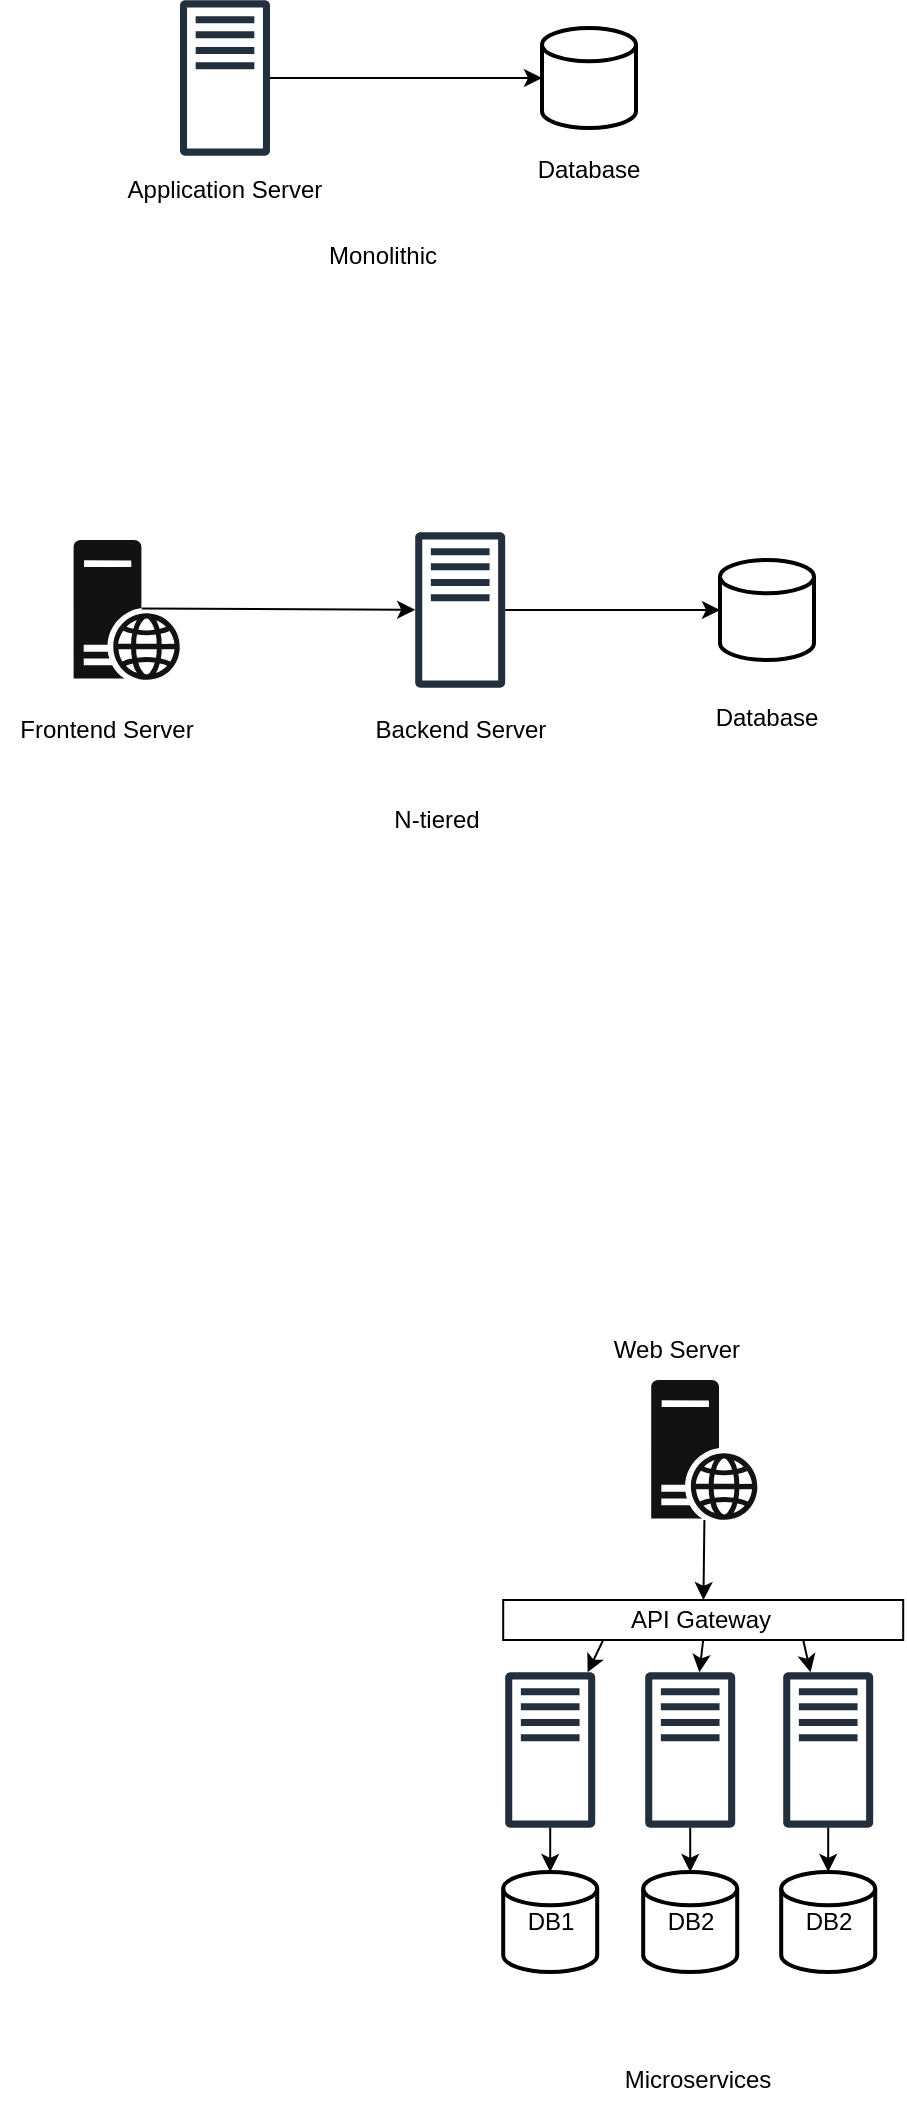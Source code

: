 <mxfile version="24.7.17">
  <diagram name="Page-1" id="Wep7OhLpCNztQQSD1lCc">
    <mxGraphModel dx="954" dy="581" grid="1" gridSize="10" guides="1" tooltips="1" connect="1" arrows="1" fold="1" page="1" pageScale="1" pageWidth="850" pageHeight="1100" math="0" shadow="0">
      <root>
        <mxCell id="0" />
        <mxCell id="1" parent="0" />
        <mxCell id="2NerEljYOd-J9alvKmSt-1" value="" style="sketch=0;outlineConnect=0;fontColor=#232F3E;gradientColor=none;fillColor=#232F3D;strokeColor=none;dashed=0;verticalLabelPosition=bottom;verticalAlign=top;align=center;html=1;fontSize=12;fontStyle=0;aspect=fixed;pointerEvents=1;shape=mxgraph.aws4.traditional_server;" parent="1" vertex="1">
          <mxGeometry x="140" y="170" width="45" height="78" as="geometry" />
        </mxCell>
        <mxCell id="2NerEljYOd-J9alvKmSt-2" value="" style="strokeWidth=2;html=1;shape=mxgraph.flowchart.database;whiteSpace=wrap;" parent="1" vertex="1">
          <mxGeometry x="321" y="184" width="47" height="50" as="geometry" />
        </mxCell>
        <mxCell id="2NerEljYOd-J9alvKmSt-3" value="" style="endArrow=classic;html=1;rounded=0;entryX=0;entryY=0.5;entryDx=0;entryDy=0;entryPerimeter=0;" parent="1" source="2NerEljYOd-J9alvKmSt-1" target="2NerEljYOd-J9alvKmSt-2" edge="1">
          <mxGeometry width="50" height="50" relative="1" as="geometry">
            <mxPoint x="400" y="280" as="sourcePoint" />
            <mxPoint x="450" y="230" as="targetPoint" />
          </mxGeometry>
        </mxCell>
        <mxCell id="2NerEljYOd-J9alvKmSt-4" value="Monolithic" style="text;html=1;align=center;verticalAlign=middle;whiteSpace=wrap;rounded=0;" parent="1" vertex="1">
          <mxGeometry x="200" y="278" width="83" height="40" as="geometry" />
        </mxCell>
        <mxCell id="2NerEljYOd-J9alvKmSt-5" value="" style="sketch=0;outlineConnect=0;fontColor=#232F3E;gradientColor=none;fillColor=#232F3D;strokeColor=none;dashed=0;verticalLabelPosition=bottom;verticalAlign=top;align=center;html=1;fontSize=12;fontStyle=0;aspect=fixed;pointerEvents=1;shape=mxgraph.aws4.traditional_server;" parent="1" vertex="1">
          <mxGeometry x="257.6" y="436" width="45" height="78" as="geometry" />
        </mxCell>
        <mxCell id="2NerEljYOd-J9alvKmSt-6" value="" style="strokeWidth=2;html=1;shape=mxgraph.flowchart.database;whiteSpace=wrap;" parent="1" vertex="1">
          <mxGeometry x="410" y="450" width="47" height="50" as="geometry" />
        </mxCell>
        <mxCell id="2NerEljYOd-J9alvKmSt-7" value="" style="endArrow=classic;html=1;rounded=0;entryX=0;entryY=0.5;entryDx=0;entryDy=0;entryPerimeter=0;" parent="1" source="2NerEljYOd-J9alvKmSt-5" target="2NerEljYOd-J9alvKmSt-6" edge="1">
          <mxGeometry width="50" height="50" relative="1" as="geometry">
            <mxPoint x="628" y="650" as="sourcePoint" />
            <mxPoint x="678" y="600" as="targetPoint" />
          </mxGeometry>
        </mxCell>
        <mxCell id="2NerEljYOd-J9alvKmSt-9" value="" style="sketch=0;aspect=fixed;pointerEvents=1;shadow=0;dashed=0;html=1;strokeColor=none;labelPosition=center;verticalLabelPosition=bottom;verticalAlign=top;align=center;fillColor=#121212;shape=mxgraph.mscae.enterprise.web_server" parent="1" vertex="1">
          <mxGeometry x="86.8" y="440" width="53.2" height="70" as="geometry" />
        </mxCell>
        <mxCell id="2NerEljYOd-J9alvKmSt-10" value="" style="endArrow=classic;html=1;rounded=0;exitX=0.64;exitY=0.49;exitDx=0;exitDy=0;exitPerimeter=0;" parent="1" source="2NerEljYOd-J9alvKmSt-9" target="2NerEljYOd-J9alvKmSt-5" edge="1">
          <mxGeometry width="50" height="50" relative="1" as="geometry">
            <mxPoint x="390" y="550" as="sourcePoint" />
            <mxPoint x="440" y="500" as="targetPoint" />
          </mxGeometry>
        </mxCell>
        <mxCell id="2NerEljYOd-J9alvKmSt-11" value="N-tiered" style="text;html=1;align=center;verticalAlign=middle;whiteSpace=wrap;rounded=0;" parent="1" vertex="1">
          <mxGeometry x="226.95" y="560" width="83" height="40" as="geometry" />
        </mxCell>
        <mxCell id="2NerEljYOd-J9alvKmSt-12" value="" style="sketch=0;outlineConnect=0;fontColor=#232F3E;gradientColor=none;fillColor=#232F3D;strokeColor=none;dashed=0;verticalLabelPosition=bottom;verticalAlign=top;align=center;html=1;fontSize=12;fontStyle=0;aspect=fixed;pointerEvents=1;shape=mxgraph.aws4.traditional_server;" parent="1" vertex="1">
          <mxGeometry x="372.6" y="1006" width="45" height="78" as="geometry" />
        </mxCell>
        <mxCell id="2NerEljYOd-J9alvKmSt-13" value="DB2" style="strokeWidth=2;html=1;shape=mxgraph.flowchart.database;whiteSpace=wrap;" parent="1" vertex="1">
          <mxGeometry x="371.6" y="1106" width="47" height="50" as="geometry" />
        </mxCell>
        <mxCell id="2NerEljYOd-J9alvKmSt-14" value="" style="endArrow=classic;html=1;rounded=0;entryX=0.5;entryY=0;entryDx=0;entryDy=0;entryPerimeter=0;" parent="1" source="2NerEljYOd-J9alvKmSt-12" target="2NerEljYOd-J9alvKmSt-13" edge="1">
          <mxGeometry width="50" height="50" relative="1" as="geometry">
            <mxPoint x="632.6" y="1090" as="sourcePoint" />
            <mxPoint x="682.6" y="1040" as="targetPoint" />
          </mxGeometry>
        </mxCell>
        <mxCell id="2NerEljYOd-J9alvKmSt-15" value="" style="sketch=0;aspect=fixed;pointerEvents=1;shadow=0;dashed=0;html=1;strokeColor=none;labelPosition=center;verticalLabelPosition=bottom;verticalAlign=top;align=center;fillColor=#121212;shape=mxgraph.mscae.enterprise.web_server" parent="1" vertex="1">
          <mxGeometry x="375.6" y="860" width="53.2" height="70" as="geometry" />
        </mxCell>
        <mxCell id="2NerEljYOd-J9alvKmSt-17" value="" style="sketch=0;outlineConnect=0;fontColor=#232F3E;gradientColor=none;fillColor=#232F3D;strokeColor=none;dashed=0;verticalLabelPosition=bottom;verticalAlign=top;align=center;html=1;fontSize=12;fontStyle=0;aspect=fixed;pointerEvents=1;shape=mxgraph.aws4.traditional_server;" parent="1" vertex="1">
          <mxGeometry x="441.6" y="1006" width="45" height="78" as="geometry" />
        </mxCell>
        <mxCell id="2NerEljYOd-J9alvKmSt-18" value="DB2" style="strokeWidth=2;html=1;shape=mxgraph.flowchart.database;whiteSpace=wrap;" parent="1" vertex="1">
          <mxGeometry x="440.6" y="1106" width="47" height="50" as="geometry" />
        </mxCell>
        <mxCell id="2NerEljYOd-J9alvKmSt-19" value="" style="endArrow=classic;html=1;rounded=0;entryX=0.5;entryY=0;entryDx=0;entryDy=0;entryPerimeter=0;" parent="1" source="2NerEljYOd-J9alvKmSt-17" target="2NerEljYOd-J9alvKmSt-18" edge="1">
          <mxGeometry width="50" height="50" relative="1" as="geometry">
            <mxPoint x="701.6" y="1090" as="sourcePoint" />
            <mxPoint x="751.6" y="1040" as="targetPoint" />
          </mxGeometry>
        </mxCell>
        <mxCell id="2NerEljYOd-J9alvKmSt-20" value="" style="sketch=0;outlineConnect=0;fontColor=#232F3E;gradientColor=none;fillColor=#232F3D;strokeColor=none;dashed=0;verticalLabelPosition=bottom;verticalAlign=top;align=center;html=1;fontSize=12;fontStyle=0;aspect=fixed;pointerEvents=1;shape=mxgraph.aws4.traditional_server;" parent="1" vertex="1">
          <mxGeometry x="302.6" y="1006" width="45" height="78" as="geometry" />
        </mxCell>
        <mxCell id="2NerEljYOd-J9alvKmSt-21" value="DB1" style="strokeWidth=2;html=1;shape=mxgraph.flowchart.database;whiteSpace=wrap;" parent="1" vertex="1">
          <mxGeometry x="301.6" y="1106" width="47" height="50" as="geometry" />
        </mxCell>
        <mxCell id="2NerEljYOd-J9alvKmSt-22" value="" style="endArrow=classic;html=1;rounded=0;entryX=0.5;entryY=0;entryDx=0;entryDy=0;entryPerimeter=0;" parent="1" source="2NerEljYOd-J9alvKmSt-20" target="2NerEljYOd-J9alvKmSt-21" edge="1">
          <mxGeometry width="50" height="50" relative="1" as="geometry">
            <mxPoint x="562.6" y="1090" as="sourcePoint" />
            <mxPoint x="612.6" y="1040" as="targetPoint" />
          </mxGeometry>
        </mxCell>
        <mxCell id="2NerEljYOd-J9alvKmSt-23" value="" style="rounded=0;whiteSpace=wrap;html=1;" parent="1" vertex="1">
          <mxGeometry x="301.6" y="970" width="200" height="20" as="geometry" />
        </mxCell>
        <mxCell id="2NerEljYOd-J9alvKmSt-24" value="" style="endArrow=classic;html=1;rounded=0;exitX=0.5;exitY=1;exitDx=0;exitDy=0;exitPerimeter=0;" parent="1" source="2NerEljYOd-J9alvKmSt-15" target="2NerEljYOd-J9alvKmSt-23" edge="1">
          <mxGeometry width="50" height="50" relative="1" as="geometry">
            <mxPoint x="321.6" y="940" as="sourcePoint" />
            <mxPoint x="191.6" y="980" as="targetPoint" />
          </mxGeometry>
        </mxCell>
        <mxCell id="2NerEljYOd-J9alvKmSt-25" value="" style="endArrow=classic;html=1;rounded=0;exitX=0.25;exitY=1;exitDx=0;exitDy=0;" parent="1" source="2NerEljYOd-J9alvKmSt-23" target="2NerEljYOd-J9alvKmSt-20" edge="1">
          <mxGeometry width="50" height="50" relative="1" as="geometry">
            <mxPoint x="141.6" y="1030" as="sourcePoint" />
            <mxPoint x="191.6" y="980" as="targetPoint" />
          </mxGeometry>
        </mxCell>
        <mxCell id="2NerEljYOd-J9alvKmSt-26" value="" style="endArrow=classic;html=1;rounded=0;exitX=0.5;exitY=1;exitDx=0;exitDy=0;" parent="1" source="2NerEljYOd-J9alvKmSt-23" target="2NerEljYOd-J9alvKmSt-12" edge="1">
          <mxGeometry width="50" height="50" relative="1" as="geometry">
            <mxPoint x="141.6" y="1030" as="sourcePoint" />
            <mxPoint x="191.6" y="980" as="targetPoint" />
          </mxGeometry>
        </mxCell>
        <mxCell id="2NerEljYOd-J9alvKmSt-27" value="" style="endArrow=classic;html=1;rounded=0;exitX=0.75;exitY=1;exitDx=0;exitDy=0;" parent="1" source="2NerEljYOd-J9alvKmSt-23" target="2NerEljYOd-J9alvKmSt-17" edge="1">
          <mxGeometry width="50" height="50" relative="1" as="geometry">
            <mxPoint x="141.6" y="1030" as="sourcePoint" />
            <mxPoint x="191.6" y="980" as="targetPoint" />
          </mxGeometry>
        </mxCell>
        <mxCell id="2NerEljYOd-J9alvKmSt-28" value="API Gateway" style="text;html=1;align=center;verticalAlign=middle;whiteSpace=wrap;rounded=0;" parent="1" vertex="1">
          <mxGeometry x="358.6" y="965" width="83" height="30" as="geometry" />
        </mxCell>
        <mxCell id="2NerEljYOd-J9alvKmSt-29" value="Application Server" style="text;html=1;align=center;verticalAlign=middle;whiteSpace=wrap;rounded=0;" parent="1" vertex="1">
          <mxGeometry x="109.25" y="250" width="106.5" height="30" as="geometry" />
        </mxCell>
        <mxCell id="2NerEljYOd-J9alvKmSt-30" value="Database" style="text;html=1;align=center;verticalAlign=middle;whiteSpace=wrap;rounded=0;" parent="1" vertex="1">
          <mxGeometry x="291.25" y="240" width="106.5" height="30" as="geometry" />
        </mxCell>
        <mxCell id="2NerEljYOd-J9alvKmSt-31" value="Database" style="text;html=1;align=center;verticalAlign=middle;whiteSpace=wrap;rounded=0;" parent="1" vertex="1">
          <mxGeometry x="380.1" y="514" width="106.5" height="30" as="geometry" />
        </mxCell>
        <mxCell id="2NerEljYOd-J9alvKmSt-32" value="Backend Server" style="text;html=1;align=center;verticalAlign=middle;whiteSpace=wrap;rounded=0;" parent="1" vertex="1">
          <mxGeometry x="226.95" y="520" width="106.5" height="30" as="geometry" />
        </mxCell>
        <mxCell id="2NerEljYOd-J9alvKmSt-33" value="Frontend Server" style="text;html=1;align=center;verticalAlign=middle;whiteSpace=wrap;rounded=0;" parent="1" vertex="1">
          <mxGeometry x="50" y="520" width="106.5" height="30" as="geometry" />
        </mxCell>
        <mxCell id="2NerEljYOd-J9alvKmSt-34" value="Web Server" style="text;html=1;align=center;verticalAlign=middle;whiteSpace=wrap;rounded=0;" parent="1" vertex="1">
          <mxGeometry x="335.1" y="830" width="106.5" height="30" as="geometry" />
        </mxCell>
        <mxCell id="2NerEljYOd-J9alvKmSt-35" value="Microservices" style="text;html=1;align=center;verticalAlign=middle;whiteSpace=wrap;rounded=0;" parent="1" vertex="1">
          <mxGeometry x="368.6" y="1195" width="60" height="30" as="geometry" />
        </mxCell>
      </root>
    </mxGraphModel>
  </diagram>
</mxfile>
